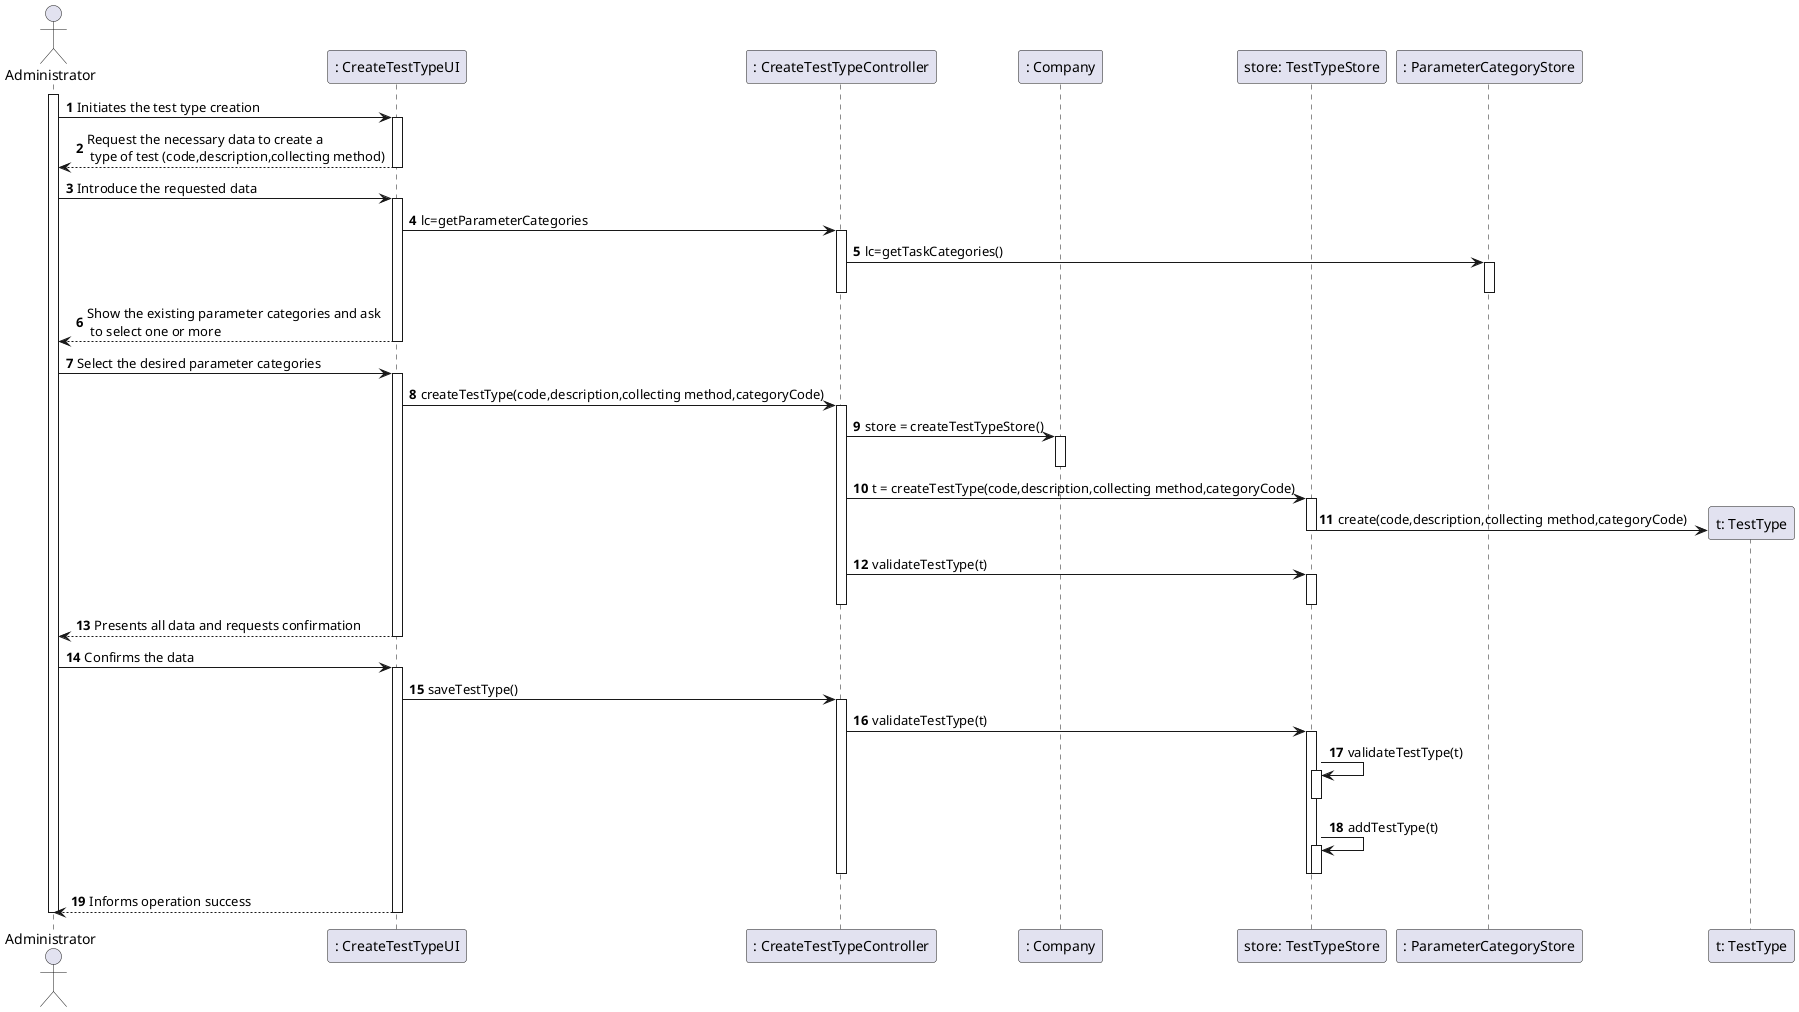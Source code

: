 @startuml
autonumber
'hide footbox
actor "Administrator" as Adm

participant ": CreateTestTypeUI" as UI
participant ": CreateTestTypeController" as CTRL
participant ": Company" as Comp
participant "store: TestTypeStore" as str
participant ": ParameterCategoryStore" as PC
participant "t: TestType" as TT

activate Adm
Adm -> UI : Initiates the test type creation
activate UI
UI --> Adm : Request the necessary data to create a\n type of test (code,description,collecting method)
deactivate UI

Adm -> UI : Introduce the requested data
activate UI
UI -> CTRL : lc=getParameterCategories
activate CTRL
CTRL -> PC : lc=getTaskCategories()
activate PC
deactivate PC
deactivate CTRL
UI --> Adm : Show the existing parameter categories and ask\n to select one or more
deactivate UI

Adm -> UI : Select the desired parameter categories
activate UI
UI -> CTRL : createTestType(code,description,collecting method,categoryCode)
activate CTRL
CTRL -> Comp : store = createTestTypeStore()
activate Comp
deactivate Comp
CTRL -> str : t = createTestType(code,description,collecting method,categoryCode)
activate str
str -> TT** : create(code,description,collecting method,categoryCode)
deactivate str
CTRL -> str : validateTestType(t)
activate str
deactivate str
deactivate CTRL
UI --> Adm : Presents all data and requests confirmation
deactivate UI

Adm -> UI: Confirms the data
activate UI
UI -> CTRL: saveTestType()
activate CTRL
CTRL -> str : validateTestType(t)
activate str
str -> str : validateTestType(t)
activate str
deactivate str
str ->str : addTestType(t)
activate str
deactivate str
deactivate str
deactivate CTRL
UI --> Adm : Informs operation success
deactivate UI

deactivate Adm




@enduml